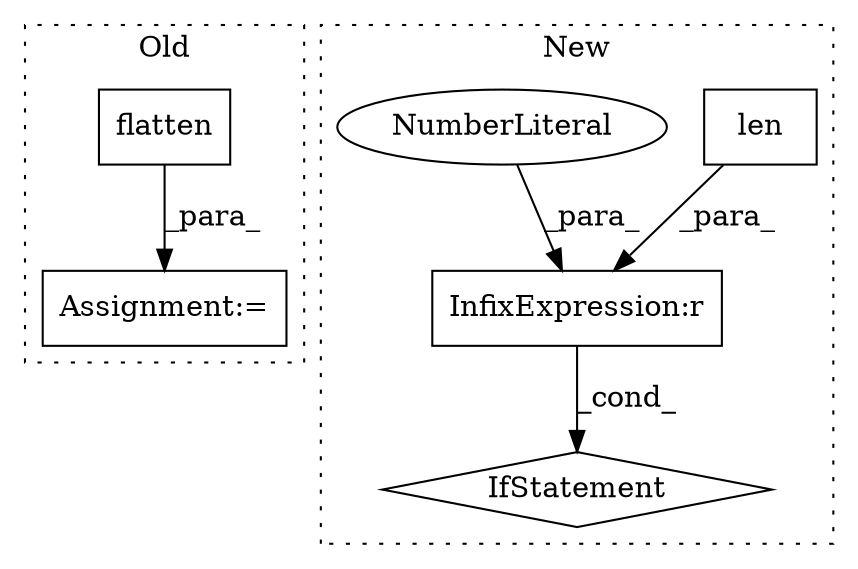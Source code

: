 digraph G {
subgraph cluster0 {
1 [label="flatten" a="32" s="4193" l="9" shape="box"];
3 [label="Assignment:=" a="7" s="4183" l="1" shape="box"];
label = "Old";
style="dotted";
}
subgraph cluster1 {
2 [label="len" a="32" s="4052,4072" l="4,1" shape="box"];
4 [label="IfStatement" a="25" s="4048,4077" l="4,2" shape="diamond"];
5 [label="InfixExpression:r" a="27" s="4073" l="3" shape="box"];
6 [label="NumberLiteral" a="34" s="4076" l="1" shape="ellipse"];
label = "New";
style="dotted";
}
1 -> 3 [label="_para_"];
2 -> 5 [label="_para_"];
5 -> 4 [label="_cond_"];
6 -> 5 [label="_para_"];
}